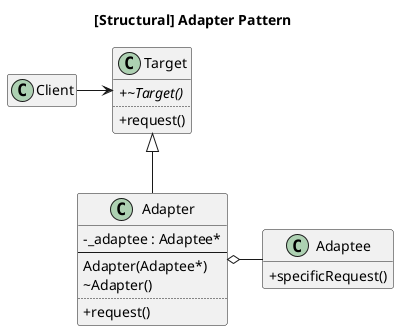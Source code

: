 ﻿@startuml
skinparam classAttributeIconSize 0

title [Structural] Adapter Pattern

class Target {
    + {abstract} ~Target()
    ..
    + request()
}
class Adapter {
    - _adaptee : Adaptee*
    --
    Adapter(Adaptee*)
    ~Adapter()
    ..
    + request()
}
class Adaptee {
  + specificRequest()
}

Client -> Target
Target <|-- Adapter
Adapter o- Adaptee

hide empty members

@enduml